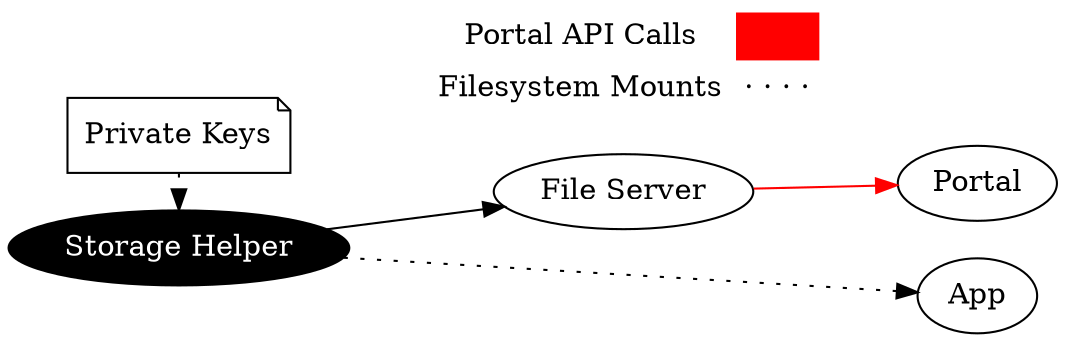 digraph G {
  rankdir=LR
  compound=true

  "Storage Helper" [style=filled,fillcolor=black fontcolor=white]
  "Private Keys" [shape=note]
  "Private Keys" -> "Storage Helper" [style=dotted]

  "Storage Helper" -> "File Server"
  "File Server" -> "Portal" [color=red]
  "Storage Helper" -> "App" [style=dotted]

  { rank=source "Storage Helper" "Private Keys"}
  { rank=sink "Portal" "App"}

  {
    legend [shape=none, margin=0, label=<
    <TABLE BORDER="0" CELLBORDER="0" CELLSPACING="2" CELLPADDING="4">
     <TR>
      <TD>Portal API Calls</TD>
      <TD BGCOLOR="RED"></TD>
     </TR>
     <TR>
      <TD>Filesystem Mounts</TD>
      <TD>· · · ·</TD>
     </TR>
    </TABLE>
   >];
  }
}
